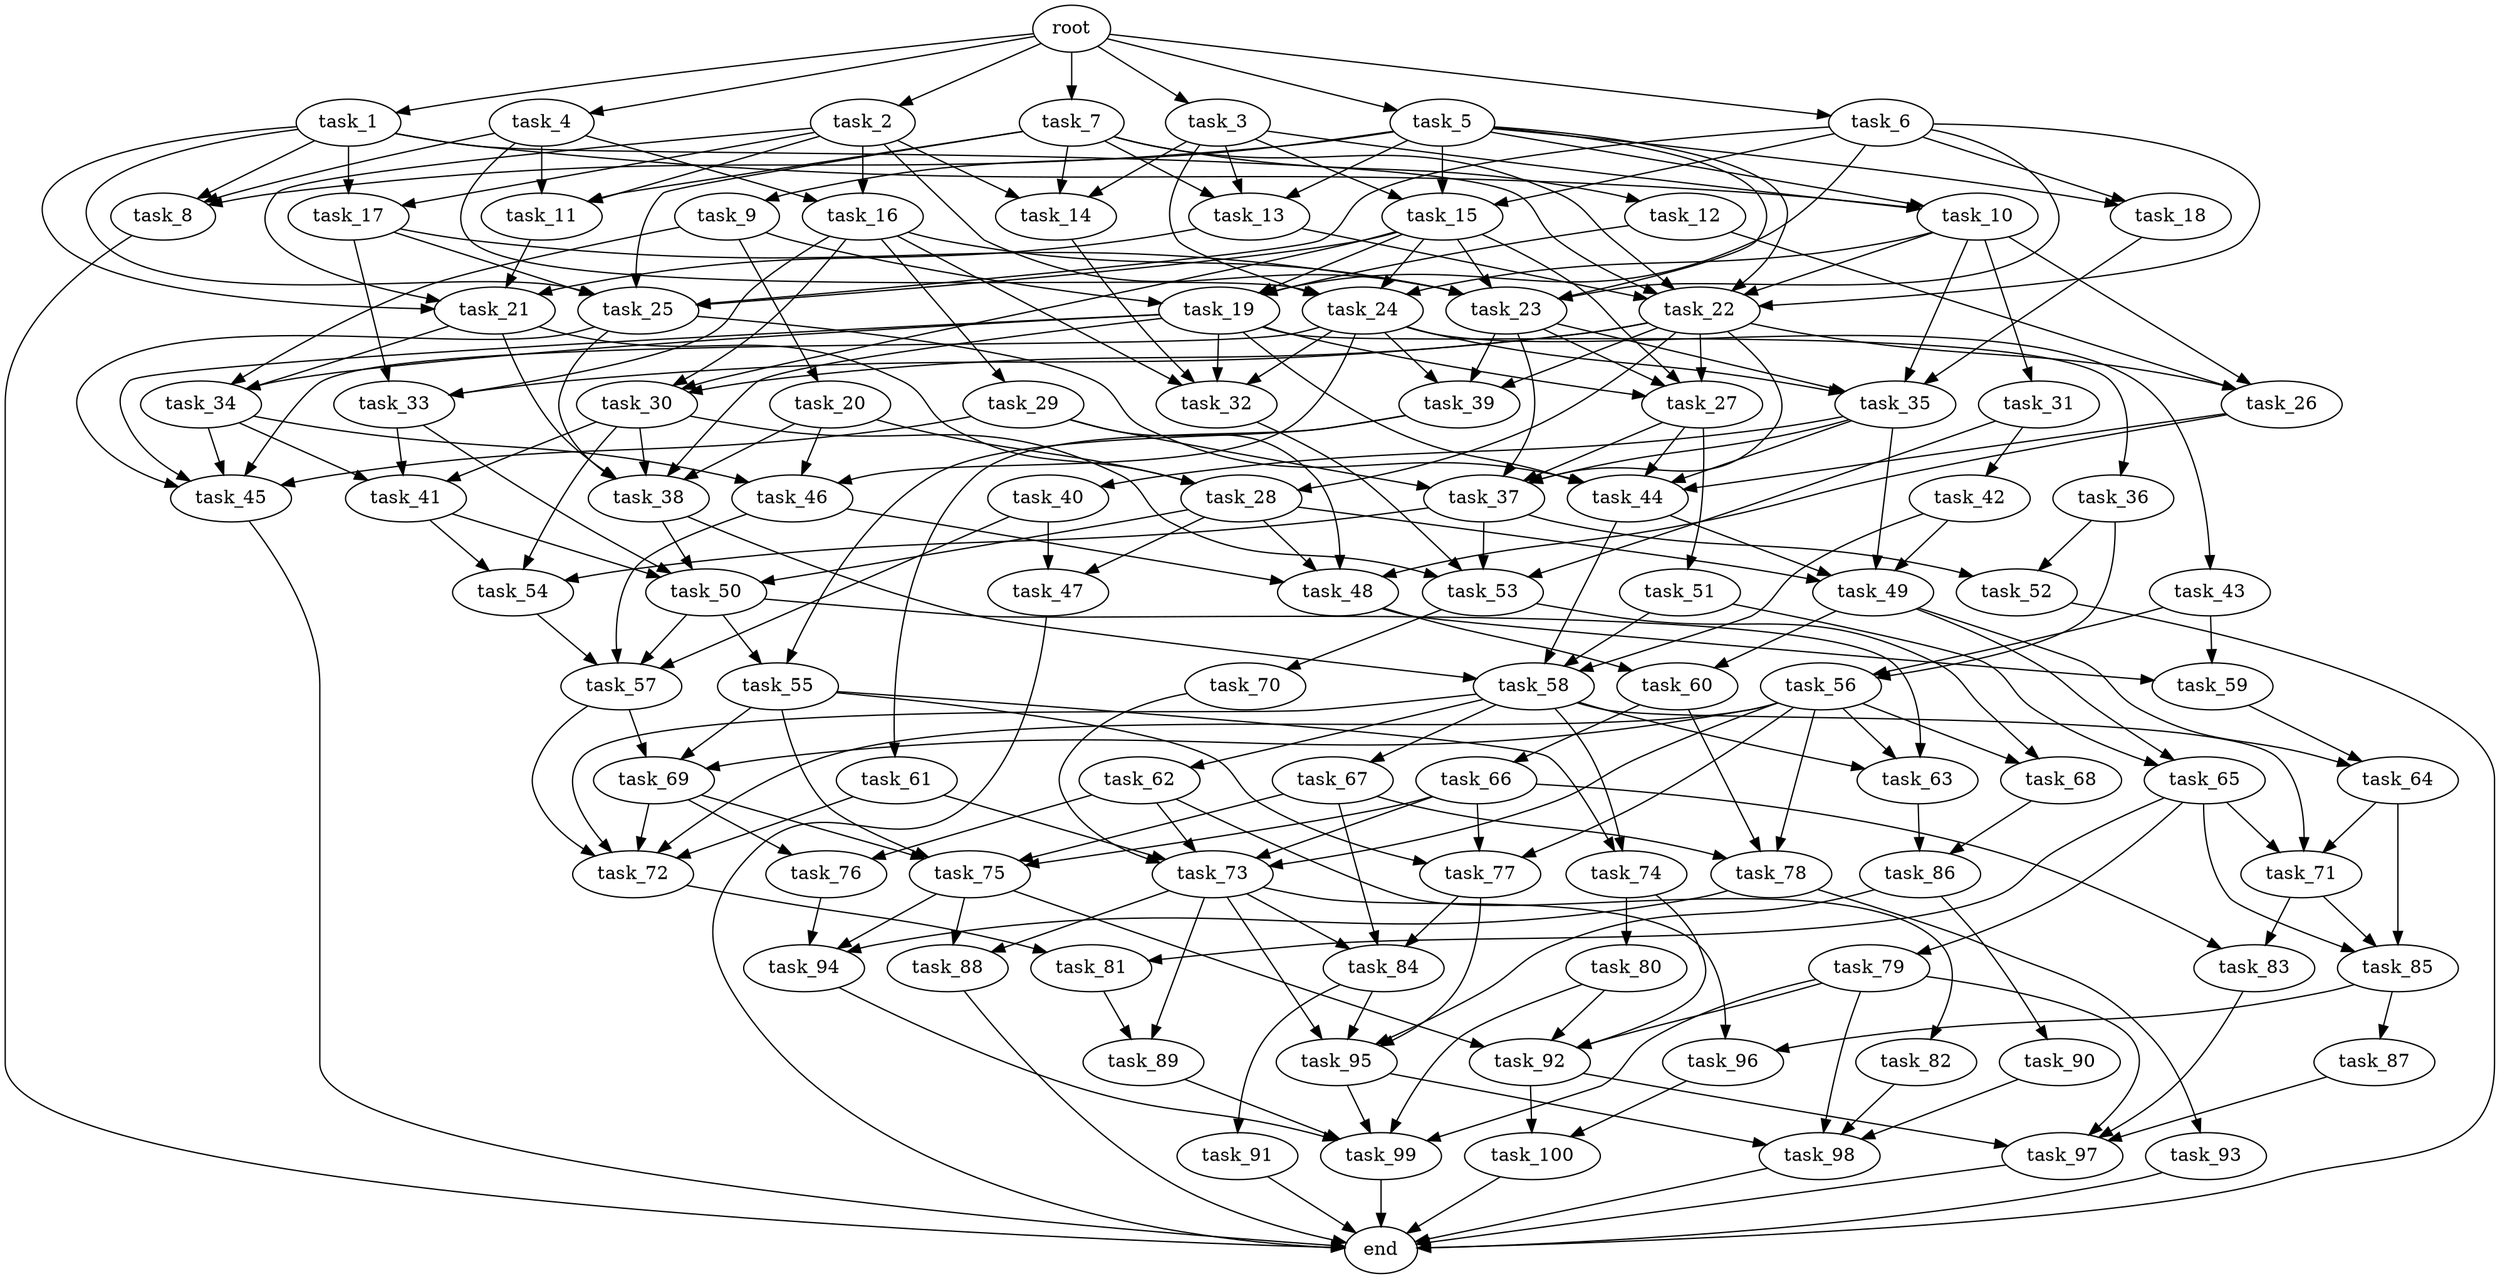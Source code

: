 digraph G {
  task_68 [size="1.933318e+11"];
  task_92 [size="7.649221e+11"];
  task_59 [size="3.112561e+10"];
  task_35 [size="1.172266e+11"];
  task_28 [size="3.346985e+11"];
  task_44 [size="9.564694e+11"];
  task_36 [size="6.239914e+11"];
  task_24 [size="9.055433e+11"];
  task_55 [size="4.471686e+11"];
  task_47 [size="7.885015e+10"];
  task_94 [size="7.048466e+11"];
  task_88 [size="5.248202e+11"];
  task_22 [size="7.753338e+11"];
  task_38 [size="3.753527e+11"];
  task_2 [size="9.302594e+11"];
  task_65 [size="7.862332e+11"];
  task_63 [size="6.976224e+11"];
  task_53 [size="4.800250e+11"];
  task_26 [size="6.099510e+11"];
  root [size="0.000000e+00"];
  task_85 [size="8.467040e+11"];
  task_66 [size="5.149871e+11"];
  task_9 [size="2.639025e+11"];
  task_41 [size="2.531125e+11"];
  task_4 [size="7.808357e+11"];
  task_19 [size="2.268356e+10"];
  task_50 [size="2.355733e+11"];
  task_48 [size="6.500400e+10"];
  task_31 [size="1.754553e+11"];
  task_77 [size="5.902612e+11"];
  task_74 [size="4.965894e+11"];
  task_46 [size="5.436582e+11"];
  task_37 [size="3.265372e+11"];
  task_73 [size="7.170218e+11"];
  task_49 [size="3.399957e+11"];
  task_79 [size="1.416531e+11"];
  task_71 [size="2.030246e+11"];
  task_23 [size="6.795242e+10"];
  task_42 [size="8.536676e+11"];
  task_25 [size="3.355958e+11"];
  task_96 [size="2.680391e+11"];
  task_18 [size="1.488253e+11"];
  task_1 [size="5.735186e+11"];
  task_89 [size="8.495567e+10"];
  task_10 [size="5.368008e+11"];
  task_6 [size="2.960036e+11"];
  task_67 [size="4.203890e+11"];
  task_58 [size="2.018712e+11"];
  task_98 [size="5.740434e+11"];
  task_83 [size="5.145113e+11"];
  task_30 [size="9.322205e+11"];
  task_99 [size="4.386946e+11"];
  task_76 [size="4.186169e+11"];
  task_29 [size="5.557983e+11"];
  task_62 [size="8.255070e+11"];
  task_81 [size="1.608208e+11"];
  task_14 [size="2.218039e+11"];
  task_45 [size="8.999230e+11"];
  task_12 [size="9.445150e+11"];
  task_75 [size="2.952609e+11"];
  task_13 [size="2.575893e+11"];
  task_52 [size="1.553841e+11"];
  task_15 [size="8.317863e+11"];
  task_84 [size="2.075401e+11"];
  task_97 [size="5.198728e+11"];
  task_93 [size="2.925670e+10"];
  task_16 [size="8.295987e+11"];
  task_43 [size="9.434948e+11"];
  task_17 [size="5.615045e+11"];
  task_60 [size="2.112255e+11"];
  task_91 [size="3.684088e+11"];
  task_27 [size="2.464736e+11"];
  end [size="0.000000e+00"];
  task_34 [size="3.963863e+11"];
  task_57 [size="7.536884e+11"];
  task_3 [size="7.669196e+11"];
  task_39 [size="7.185422e+11"];
  task_56 [size="2.612123e+11"];
  task_21 [size="7.145595e+11"];
  task_90 [size="1.849541e+11"];
  task_32 [size="5.094017e+11"];
  task_20 [size="6.636279e+11"];
  task_64 [size="6.542358e+11"];
  task_7 [size="6.932099e+11"];
  task_8 [size="2.142500e+11"];
  task_51 [size="4.859499e+11"];
  task_86 [size="5.905255e+11"];
  task_72 [size="3.506820e+11"];
  task_40 [size="6.248302e+11"];
  task_80 [size="7.495031e+11"];
  task_82 [size="6.556000e+11"];
  task_5 [size="4.360390e+11"];
  task_78 [size="7.182839e+11"];
  task_95 [size="7.561936e+11"];
  task_87 [size="5.520161e+11"];
  task_61 [size="3.377113e+11"];
  task_70 [size="1.975225e+11"];
  task_54 [size="3.207905e+11"];
  task_11 [size="3.557076e+11"];
  task_100 [size="2.030570e+11"];
  task_69 [size="6.895741e+11"];
  task_33 [size="5.605568e+11"];

  task_68 -> task_86 [size="2.952627e+08"];
  task_92 -> task_97 [size="1.299682e+08"];
  task_92 -> task_100 [size="1.015285e+08"];
  task_59 -> task_64 [size="3.271179e+08"];
  task_35 -> task_44 [size="1.912939e+08"];
  task_35 -> task_49 [size="8.499893e+07"];
  task_35 -> task_37 [size="6.530744e+07"];
  task_35 -> task_40 [size="6.248302e+08"];
  task_28 -> task_49 [size="8.499893e+07"];
  task_28 -> task_48 [size="1.625100e+07"];
  task_28 -> task_47 [size="3.942508e+07"];
  task_28 -> task_50 [size="5.889333e+07"];
  task_44 -> task_49 [size="8.499893e+07"];
  task_44 -> task_58 [size="5.046779e+07"];
  task_36 -> task_52 [size="7.769204e+07"];
  task_36 -> task_56 [size="1.306061e+08"];
  task_24 -> task_39 [size="2.395141e+08"];
  task_24 -> task_35 [size="2.930666e+07"];
  task_24 -> task_45 [size="1.799846e+08"];
  task_24 -> task_32 [size="1.273504e+08"];
  task_24 -> task_46 [size="1.812194e+08"];
  task_24 -> task_43 [size="9.434948e+08"];
  task_55 -> task_77 [size="1.967537e+08"];
  task_55 -> task_75 [size="7.381521e+07"];
  task_55 -> task_74 [size="2.482947e+08"];
  task_55 -> task_69 [size="2.298580e+08"];
  task_47 -> end [size="1.000000e-12"];
  task_94 -> task_99 [size="8.773892e+07"];
  task_88 -> end [size="1.000000e-12"];
  task_22 -> task_39 [size="2.395141e+08"];
  task_22 -> task_37 [size="6.530744e+07"];
  task_22 -> task_26 [size="2.033170e+08"];
  task_22 -> task_30 [size="3.107402e+08"];
  task_22 -> task_27 [size="6.161839e+07"];
  task_22 -> task_28 [size="1.115662e+08"];
  task_22 -> task_33 [size="1.868523e+08"];
  task_38 -> task_58 [size="5.046779e+07"];
  task_38 -> task_50 [size="5.889333e+07"];
  task_2 -> task_17 [size="2.807522e+08"];
  task_2 -> task_21 [size="1.786399e+08"];
  task_2 -> task_16 [size="4.147993e+08"];
  task_2 -> task_14 [size="7.393463e+07"];
  task_2 -> task_23 [size="1.132540e+07"];
  task_2 -> task_11 [size="1.185692e+08"];
  task_65 -> task_79 [size="1.416531e+08"];
  task_65 -> task_71 [size="6.767486e+07"];
  task_65 -> task_81 [size="8.041041e+07"];
  task_65 -> task_85 [size="2.822347e+08"];
  task_63 -> task_86 [size="2.952627e+08"];
  task_53 -> task_70 [size="1.975225e+08"];
  task_53 -> task_68 [size="9.666589e+07"];
  task_26 -> task_44 [size="1.912939e+08"];
  task_26 -> task_48 [size="1.625100e+07"];
  root -> task_3 [size="1.000000e-12"];
  root -> task_1 [size="1.000000e-12"];
  root -> task_4 [size="1.000000e-12"];
  root -> task_5 [size="1.000000e-12"];
  root -> task_6 [size="1.000000e-12"];
  root -> task_2 [size="1.000000e-12"];
  root -> task_7 [size="1.000000e-12"];
  task_85 -> task_96 [size="1.340195e+08"];
  task_85 -> task_87 [size="5.520161e+08"];
  task_66 -> task_77 [size="1.967537e+08"];
  task_66 -> task_83 [size="2.572556e+08"];
  task_66 -> task_75 [size="7.381521e+07"];
  task_66 -> task_73 [size="1.434044e+08"];
  task_9 -> task_34 [size="1.321288e+08"];
  task_9 -> task_19 [size="5.670890e+06"];
  task_9 -> task_20 [size="6.636279e+08"];
  task_41 -> task_54 [size="1.069302e+08"];
  task_41 -> task_50 [size="5.889333e+07"];
  task_4 -> task_8 [size="7.141668e+07"];
  task_4 -> task_16 [size="4.147993e+08"];
  task_4 -> task_24 [size="2.263858e+08"];
  task_4 -> task_11 [size="1.185692e+08"];
  task_19 -> task_44 [size="1.912939e+08"];
  task_19 -> task_36 [size="6.239914e+08"];
  task_19 -> task_45 [size="1.799846e+08"];
  task_19 -> task_27 [size="6.161839e+07"];
  task_19 -> task_38 [size="7.507053e+07"];
  task_19 -> task_32 [size="1.273504e+08"];
  task_19 -> task_34 [size="1.321288e+08"];
  task_50 -> task_55 [size="2.235843e+08"];
  task_50 -> task_63 [size="2.325408e+08"];
  task_50 -> task_57 [size="1.884221e+08"];
  task_48 -> task_59 [size="1.556280e+07"];
  task_48 -> task_60 [size="1.056128e+08"];
  task_31 -> task_53 [size="1.200063e+08"];
  task_31 -> task_42 [size="8.536676e+08"];
  task_77 -> task_95 [size="1.890484e+08"];
  task_77 -> task_84 [size="6.918004e+07"];
  task_74 -> task_80 [size="7.495031e+08"];
  task_74 -> task_92 [size="1.912305e+08"];
  task_46 -> task_48 [size="1.625100e+07"];
  task_46 -> task_57 [size="1.884221e+08"];
  task_37 -> task_52 [size="7.769204e+07"];
  task_37 -> task_54 [size="1.069302e+08"];
  task_37 -> task_53 [size="1.200063e+08"];
  task_73 -> task_88 [size="2.624101e+08"];
  task_73 -> task_96 [size="1.340195e+08"];
  task_73 -> task_84 [size="6.918004e+07"];
  task_73 -> task_89 [size="4.247784e+07"];
  task_73 -> task_95 [size="1.890484e+08"];
  task_49 -> task_65 [size="3.931166e+08"];
  task_49 -> task_60 [size="1.056128e+08"];
  task_49 -> task_64 [size="3.271179e+08"];
  task_79 -> task_97 [size="1.299682e+08"];
  task_79 -> task_99 [size="8.773892e+07"];
  task_79 -> task_92 [size="1.912305e+08"];
  task_79 -> task_98 [size="1.435108e+08"];
  task_71 -> task_83 [size="2.572556e+08"];
  task_71 -> task_85 [size="2.822347e+08"];
  task_23 -> task_39 [size="2.395141e+08"];
  task_23 -> task_27 [size="6.161839e+07"];
  task_23 -> task_37 [size="6.530744e+07"];
  task_23 -> task_35 [size="2.930666e+07"];
  task_42 -> task_49 [size="8.499893e+07"];
  task_42 -> task_58 [size="5.046779e+07"];
  task_25 -> task_44 [size="1.912939e+08"];
  task_25 -> task_45 [size="1.799846e+08"];
  task_25 -> task_38 [size="7.507053e+07"];
  task_96 -> task_100 [size="1.015285e+08"];
  task_18 -> task_35 [size="2.930666e+07"];
  task_1 -> task_8 [size="7.141668e+07"];
  task_1 -> task_17 [size="2.807522e+08"];
  task_1 -> task_21 [size="1.786399e+08"];
  task_1 -> task_25 [size="6.711917e+07"];
  task_1 -> task_22 [size="1.292223e+08"];
  task_1 -> task_10 [size="1.789336e+08"];
  task_89 -> task_99 [size="8.773892e+07"];
  task_10 -> task_22 [size="1.292223e+08"];
  task_10 -> task_26 [size="2.033170e+08"];
  task_10 -> task_24 [size="2.263858e+08"];
  task_10 -> task_31 [size="1.754553e+08"];
  task_10 -> task_35 [size="2.930666e+07"];
  task_6 -> task_25 [size="6.711917e+07"];
  task_6 -> task_15 [size="2.772621e+08"];
  task_6 -> task_18 [size="7.441266e+07"];
  task_6 -> task_22 [size="1.292223e+08"];
  task_6 -> task_23 [size="1.132540e+07"];
  task_6 -> task_19 [size="5.670890e+06"];
  task_67 -> task_78 [size="2.394280e+08"];
  task_67 -> task_75 [size="7.381521e+07"];
  task_67 -> task_84 [size="6.918004e+07"];
  task_58 -> task_62 [size="8.255070e+08"];
  task_58 -> task_72 [size="7.013639e+07"];
  task_58 -> task_74 [size="2.482947e+08"];
  task_58 -> task_63 [size="2.325408e+08"];
  task_58 -> task_71 [size="6.767486e+07"];
  task_58 -> task_67 [size="4.203890e+08"];
  task_98 -> end [size="1.000000e-12"];
  task_83 -> task_97 [size="1.299682e+08"];
  task_30 -> task_38 [size="7.507053e+07"];
  task_30 -> task_41 [size="8.437084e+07"];
  task_30 -> task_53 [size="1.200063e+08"];
  task_30 -> task_54 [size="1.069302e+08"];
  task_99 -> end [size="1.000000e-12"];
  task_76 -> task_94 [size="2.349489e+08"];
  task_29 -> task_45 [size="1.799846e+08"];
  task_29 -> task_48 [size="1.625100e+07"];
  task_29 -> task_37 [size="6.530744e+07"];
  task_62 -> task_82 [size="6.556000e+08"];
  task_62 -> task_73 [size="1.434044e+08"];
  task_62 -> task_76 [size="2.093085e+08"];
  task_81 -> task_89 [size="4.247784e+07"];
  task_14 -> task_32 [size="1.273504e+08"];
  task_45 -> end [size="1.000000e-12"];
  task_12 -> task_19 [size="5.670890e+06"];
  task_12 -> task_26 [size="2.033170e+08"];
  task_75 -> task_88 [size="2.624101e+08"];
  task_75 -> task_92 [size="1.912305e+08"];
  task_75 -> task_94 [size="2.349489e+08"];
  task_13 -> task_22 [size="1.292223e+08"];
  task_13 -> task_21 [size="1.786399e+08"];
  task_52 -> end [size="1.000000e-12"];
  task_15 -> task_25 [size="6.711917e+07"];
  task_15 -> task_24 [size="2.263858e+08"];
  task_15 -> task_23 [size="1.132540e+07"];
  task_15 -> task_27 [size="6.161839e+07"];
  task_15 -> task_30 [size="3.107402e+08"];
  task_15 -> task_19 [size="5.670890e+06"];
  task_84 -> task_91 [size="3.684088e+08"];
  task_84 -> task_95 [size="1.890484e+08"];
  task_97 -> end [size="1.000000e-12"];
  task_93 -> end [size="1.000000e-12"];
  task_16 -> task_23 [size="1.132540e+07"];
  task_16 -> task_32 [size="1.273504e+08"];
  task_16 -> task_29 [size="5.557983e+08"];
  task_16 -> task_30 [size="3.107402e+08"];
  task_16 -> task_33 [size="1.868523e+08"];
  task_43 -> task_59 [size="1.556280e+07"];
  task_43 -> task_56 [size="1.306061e+08"];
  task_17 -> task_25 [size="6.711917e+07"];
  task_17 -> task_23 [size="1.132540e+07"];
  task_17 -> task_33 [size="1.868523e+08"];
  task_60 -> task_78 [size="2.394280e+08"];
  task_60 -> task_66 [size="5.149871e+08"];
  task_91 -> end [size="1.000000e-12"];
  task_27 -> task_44 [size="1.912939e+08"];
  task_27 -> task_51 [size="4.859499e+08"];
  task_27 -> task_37 [size="6.530744e+07"];
  task_34 -> task_45 [size="1.799846e+08"];
  task_34 -> task_41 [size="8.437084e+07"];
  task_34 -> task_46 [size="1.812194e+08"];
  task_57 -> task_72 [size="7.013639e+07"];
  task_57 -> task_69 [size="2.298580e+08"];
  task_3 -> task_15 [size="2.772621e+08"];
  task_3 -> task_10 [size="1.789336e+08"];
  task_3 -> task_13 [size="8.586311e+07"];
  task_3 -> task_24 [size="2.263858e+08"];
  task_3 -> task_14 [size="7.393463e+07"];
  task_39 -> task_55 [size="2.235843e+08"];
  task_39 -> task_61 [size="3.377113e+08"];
  task_56 -> task_78 [size="2.394280e+08"];
  task_56 -> task_68 [size="9.666589e+07"];
  task_56 -> task_72 [size="7.013639e+07"];
  task_56 -> task_63 [size="2.325408e+08"];
  task_56 -> task_73 [size="1.434044e+08"];
  task_56 -> task_77 [size="1.967537e+08"];
  task_56 -> task_69 [size="2.298580e+08"];
  task_21 -> task_38 [size="7.507053e+07"];
  task_21 -> task_28 [size="1.115662e+08"];
  task_21 -> task_34 [size="1.321288e+08"];
  task_90 -> task_98 [size="1.435108e+08"];
  task_32 -> task_53 [size="1.200063e+08"];
  task_20 -> task_38 [size="7.507053e+07"];
  task_20 -> task_28 [size="1.115662e+08"];
  task_20 -> task_46 [size="1.812194e+08"];
  task_64 -> task_71 [size="6.767486e+07"];
  task_64 -> task_85 [size="2.822347e+08"];
  task_7 -> task_25 [size="6.711917e+07"];
  task_7 -> task_14 [size="7.393463e+07"];
  task_7 -> task_12 [size="9.445150e+08"];
  task_7 -> task_22 [size="1.292223e+08"];
  task_7 -> task_11 [size="1.185692e+08"];
  task_7 -> task_13 [size="8.586311e+07"];
  task_8 -> end [size="1.000000e-12"];
  task_51 -> task_65 [size="3.931166e+08"];
  task_51 -> task_58 [size="5.046779e+07"];
  task_86 -> task_95 [size="1.890484e+08"];
  task_86 -> task_90 [size="1.849541e+08"];
  task_72 -> task_81 [size="8.041041e+07"];
  task_40 -> task_47 [size="3.942508e+07"];
  task_40 -> task_57 [size="1.884221e+08"];
  task_80 -> task_99 [size="8.773892e+07"];
  task_80 -> task_92 [size="1.912305e+08"];
  task_82 -> task_98 [size="1.435108e+08"];
  task_5 -> task_8 [size="7.141668e+07"];
  task_5 -> task_15 [size="2.772621e+08"];
  task_5 -> task_9 [size="2.639025e+08"];
  task_5 -> task_18 [size="7.441266e+07"];
  task_5 -> task_22 [size="1.292223e+08"];
  task_5 -> task_10 [size="1.789336e+08"];
  task_5 -> task_23 [size="1.132540e+07"];
  task_5 -> task_13 [size="8.586311e+07"];
  task_78 -> task_93 [size="2.925670e+07"];
  task_78 -> task_94 [size="2.349489e+08"];
  task_95 -> task_99 [size="8.773892e+07"];
  task_95 -> task_98 [size="1.435108e+08"];
  task_87 -> task_97 [size="1.299682e+08"];
  task_61 -> task_72 [size="7.013639e+07"];
  task_61 -> task_73 [size="1.434044e+08"];
  task_70 -> task_73 [size="1.434044e+08"];
  task_54 -> task_57 [size="1.884221e+08"];
  task_11 -> task_21 [size="1.786399e+08"];
  task_100 -> end [size="1.000000e-12"];
  task_69 -> task_72 [size="7.013639e+07"];
  task_69 -> task_75 [size="7.381521e+07"];
  task_69 -> task_76 [size="2.093085e+08"];
  task_33 -> task_50 [size="5.889333e+07"];
  task_33 -> task_41 [size="8.437084e+07"];
}
